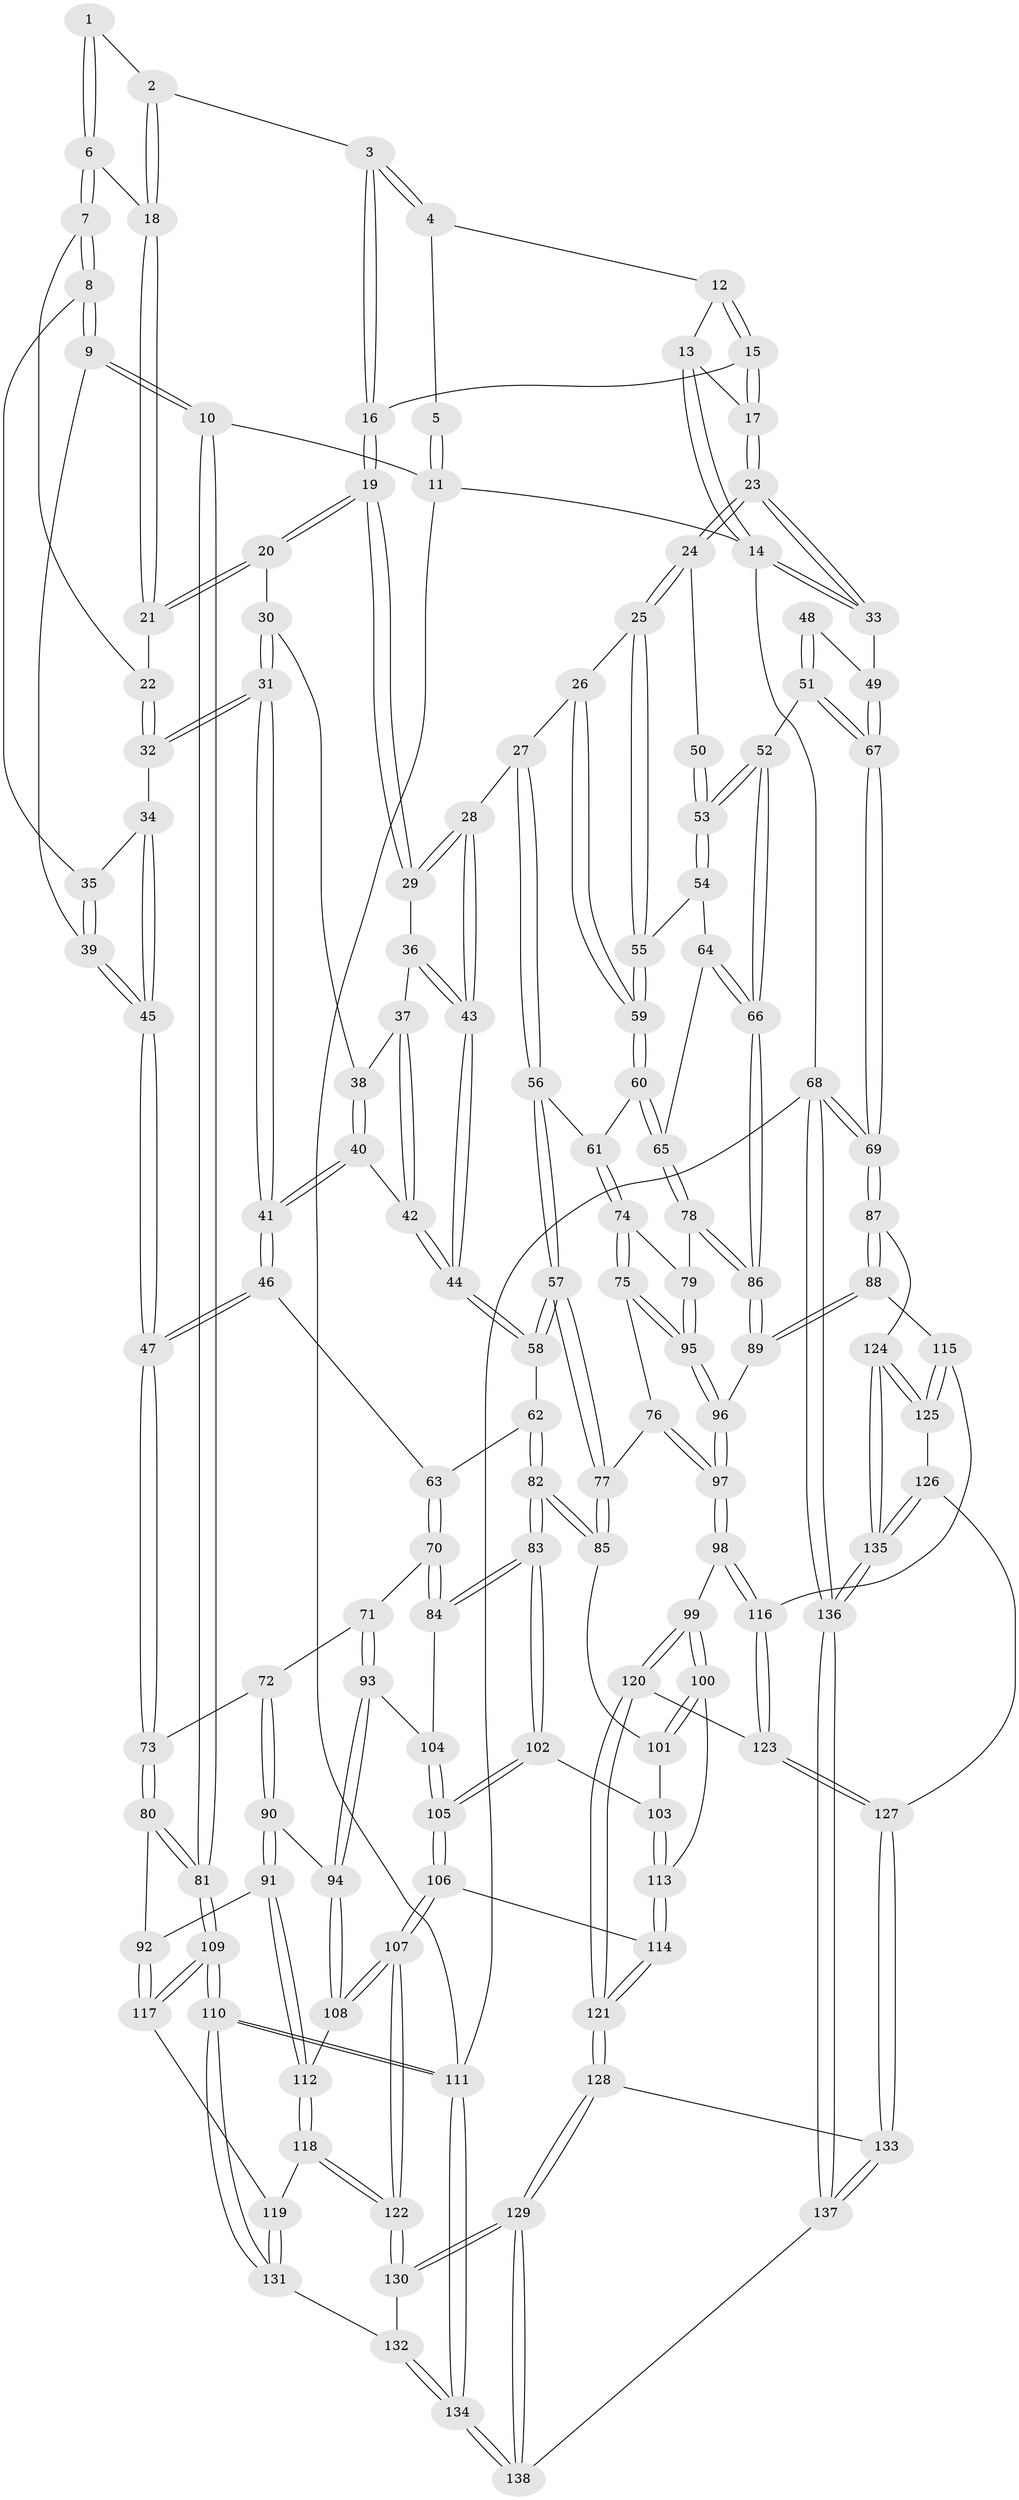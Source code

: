 // Generated by graph-tools (version 1.1) at 2025/27/03/15/25 16:27:57]
// undirected, 138 vertices, 342 edges
graph export_dot {
graph [start="1"]
  node [color=gray90,style=filled];
  1 [pos="+0.2709280335814861+0"];
  2 [pos="+0.4410057178070775+0.06866393436677737"];
  3 [pos="+0.48673721891573263+0.05511406418291222"];
  4 [pos="+0.5553501944843738+0"];
  5 [pos="+0.2695463136801419+0"];
  6 [pos="+0.26103076007906884+0.050981495357194005"];
  7 [pos="+0.14217896107322847+0.1528161493026979"];
  8 [pos="+0.07106094645291605+0.1666275467047019"];
  9 [pos="+0+0.14775693563595405"];
  10 [pos="+0+0.13861256497883398"];
  11 [pos="+0+0"];
  12 [pos="+0.6460449314788135+0"];
  13 [pos="+0.7920460945336909+0"];
  14 [pos="+1+0"];
  15 [pos="+0.6528058509628817+0.15767581356394683"];
  16 [pos="+0.5321078359766988+0.16073248229070214"];
  17 [pos="+0.6988418018651126+0.182091458581715"];
  18 [pos="+0.3521109108507889+0.11075861422377056"];
  19 [pos="+0.4966384825694524+0.23236453456954442"];
  20 [pos="+0.3831144901700956+0.2213400535099644"];
  21 [pos="+0.3522319696322471+0.18666862730868933"];
  22 [pos="+0.2496166365799779+0.21304124584110795"];
  23 [pos="+0.7372571163878943+0.21316212577967486"];
  24 [pos="+0.7374624293698544+0.27467198315208285"];
  25 [pos="+0.7275611013846782+0.2855488803997831"];
  26 [pos="+0.638647954699403+0.344738494847338"];
  27 [pos="+0.6306992103053225+0.34532695740393476"];
  28 [pos="+0.6135122721402213+0.33539970695460464"];
  29 [pos="+0.5007671336119629+0.248443213035155"];
  30 [pos="+0.3510322349119654+0.2866349436939236"];
  31 [pos="+0.2795794783480839+0.3125777968182994"];
  32 [pos="+0.27579355384786747+0.3103391048291078"];
  33 [pos="+1+0"];
  34 [pos="+0.22117834980130174+0.32366439017192106"];
  35 [pos="+0.17885124446594505+0.30087369937529174"];
  36 [pos="+0.4820251312209801+0.2882581779240578"];
  37 [pos="+0.40812547693086343+0.3196150441837542"];
  38 [pos="+0.36572416037368954+0.3070459727724118"];
  39 [pos="+0.1267302480424042+0.4145309851905697"];
  40 [pos="+0.37295505990052075+0.3977428509028609"];
  41 [pos="+0.30846384800928633+0.4203734271758635"];
  42 [pos="+0.4082439259572308+0.40020507653111387"];
  43 [pos="+0.4677746098469755+0.38415956268317786"];
  44 [pos="+0.4569493798416087+0.4152803178203509"];
  45 [pos="+0.16889913559123645+0.46136299571350053"];
  46 [pos="+0.2960849104154269+0.4402617580027114"];
  47 [pos="+0.17932056437894417+0.48322775956134906"];
  48 [pos="+0.8579790705508273+0.31157310465697324"];
  49 [pos="+1+0"];
  50 [pos="+0.7686250367040807+0.292070892117865"];
  51 [pos="+0.9418011640034244+0.46623953103370214"];
  52 [pos="+0.8971420180161586+0.47832931401355455"];
  53 [pos="+0.8321773322166259+0.4455081184453974"];
  54 [pos="+0.7652106017036027+0.44641009718419405"];
  55 [pos="+0.7550927892309872+0.44036995927987144"];
  56 [pos="+0.5354412021536576+0.4637418204613633"];
  57 [pos="+0.5011382690426532+0.4759772121281297"];
  58 [pos="+0.4899716714401514+0.4725298872679995"];
  59 [pos="+0.6800224187229557+0.45519659737688684"];
  60 [pos="+0.6668071118817139+0.5004231749734005"];
  61 [pos="+0.6491094372629758+0.5083655998812922"];
  62 [pos="+0.46819492891817754+0.48847031418736436"];
  63 [pos="+0.33636083915741233+0.48927368934631316"];
  64 [pos="+0.7581190275457589+0.4781914989875934"];
  65 [pos="+0.7257393966380091+0.5378933570612398"];
  66 [pos="+0.8307316522488475+0.552589840301022"];
  67 [pos="+1+0.4881146732175266"];
  68 [pos="+1+1"];
  69 [pos="+1+0.735471156997698"];
  70 [pos="+0.35460706256258406+0.6062323286685848"];
  71 [pos="+0.2546280870538209+0.5645410973543296"];
  72 [pos="+0.1732100432840276+0.5126769851157037"];
  73 [pos="+0.1715177023541015+0.5093031110510352"];
  74 [pos="+0.6314815893283715+0.5539462571324296"];
  75 [pos="+0.5533326493739251+0.5910141566061526"];
  76 [pos="+0.543970917022074+0.5924823307588243"];
  77 [pos="+0.542279427287234+0.5920459773074851"];
  78 [pos="+0.7280210611877314+0.5410857286776443"];
  79 [pos="+0.6592121958160551+0.6043138297206132"];
  80 [pos="+0.0013151880957534316+0.5705056635935"];
  81 [pos="+0+0.5331851150089135"];
  82 [pos="+0.3869891855022899+0.6055754866750649"];
  83 [pos="+0.3746664549266013+0.6160022061274611"];
  84 [pos="+0.35709746056343783+0.6092614864759223"];
  85 [pos="+0.5403067433818699+0.5939405670429001"];
  86 [pos="+0.796880649828801+0.5980510552940776"];
  87 [pos="+1+0.750332296839035"];
  88 [pos="+0.8040252191742588+0.652384160091176"];
  89 [pos="+0.795803042106209+0.6391122758346014"];
  90 [pos="+0.1782589161333106+0.6253435797422803"];
  91 [pos="+0.10591065344235948+0.6965864531411491"];
  92 [pos="+0.09199881399890626+0.6986249838988086"];
  93 [pos="+0.2504279169090188+0.666971453105645"];
  94 [pos="+0.23392973140681564+0.6752184633811057"];
  95 [pos="+0.6634312750792183+0.6395106673027078"];
  96 [pos="+0.6706288426046955+0.654648674976612"];
  97 [pos="+0.6237900337335909+0.72024335031298"];
  98 [pos="+0.6233362208166288+0.7217972550022983"];
  99 [pos="+0.5048517023345709+0.732883012938152"];
  100 [pos="+0.49734077920361386+0.7212693377724856"];
  101 [pos="+0.531928262971467+0.6097975266163471"];
  102 [pos="+0.38538552473258514+0.6386069385608791"];
  103 [pos="+0.4032075257018578+0.6624874737208335"];
  104 [pos="+0.2926015719173871+0.6552761205599008"];
  105 [pos="+0.3076445144473671+0.73575850050972"];
  106 [pos="+0.2888866264704271+0.8051328502004333"];
  107 [pos="+0.27398392237719604+0.8088767031650355"];
  108 [pos="+0.22641342989571878+0.7438331748094024"];
  109 [pos="+0+0.7266904445808371"];
  110 [pos="+0+1"];
  111 [pos="+0+1"];
  112 [pos="+0.17511697597392506+0.7387915752065642"];
  113 [pos="+0.4089901262665126+0.6729521081404483"];
  114 [pos="+0.35235649731915225+0.8087710204702444"];
  115 [pos="+0.7750054304006737+0.7507736317707938"];
  116 [pos="+0.6406767709239066+0.7533593495042061"];
  117 [pos="+0.055033512696764646+0.7613943218969714"];
  118 [pos="+0.11477082233280958+0.8313999092095102"];
  119 [pos="+0.08692947338058739+0.836913083592174"];
  120 [pos="+0.48160574800706457+0.8176528060123858"];
  121 [pos="+0.4411578379133285+0.862110524804537"];
  122 [pos="+0.2489143752180345+0.8461621691133512"];
  123 [pos="+0.6388791576301001+0.8429586707140911"];
  124 [pos="+0.9619086305997147+0.8440661424833642"];
  125 [pos="+0.7975882650614132+0.824975732931173"];
  126 [pos="+0.7473877178992421+0.8766944526123389"];
  127 [pos="+0.6537301589161056+0.8736597097440404"];
  128 [pos="+0.4416983342572215+0.8664240734359391"];
  129 [pos="+0.2526473542436535+1"];
  130 [pos="+0.23892184220379564+1"];
  131 [pos="+0.08627930775651159+0.8384221989262167"];
  132 [pos="+0.10868317580786367+0.9011017113596995"];
  133 [pos="+0.5642462085319273+1"];
  134 [pos="+0+1"];
  135 [pos="+0.8332065351225658+1"];
  136 [pos="+0.8077476198463687+1"];
  137 [pos="+0.57565156253766+1"];
  138 [pos="+0.23797298101475764+1"];
  1 -- 2;
  1 -- 6;
  1 -- 6;
  2 -- 3;
  2 -- 18;
  2 -- 18;
  3 -- 4;
  3 -- 4;
  3 -- 16;
  3 -- 16;
  4 -- 5;
  4 -- 12;
  5 -- 11;
  5 -- 11;
  6 -- 7;
  6 -- 7;
  6 -- 18;
  7 -- 8;
  7 -- 8;
  7 -- 22;
  8 -- 9;
  8 -- 9;
  8 -- 35;
  9 -- 10;
  9 -- 10;
  9 -- 39;
  10 -- 11;
  10 -- 81;
  10 -- 81;
  11 -- 14;
  11 -- 111;
  12 -- 13;
  12 -- 15;
  12 -- 15;
  13 -- 14;
  13 -- 14;
  13 -- 17;
  14 -- 33;
  14 -- 33;
  14 -- 68;
  15 -- 16;
  15 -- 17;
  15 -- 17;
  16 -- 19;
  16 -- 19;
  17 -- 23;
  17 -- 23;
  18 -- 21;
  18 -- 21;
  19 -- 20;
  19 -- 20;
  19 -- 29;
  19 -- 29;
  20 -- 21;
  20 -- 21;
  20 -- 30;
  21 -- 22;
  22 -- 32;
  22 -- 32;
  23 -- 24;
  23 -- 24;
  23 -- 33;
  23 -- 33;
  24 -- 25;
  24 -- 25;
  24 -- 50;
  25 -- 26;
  25 -- 55;
  25 -- 55;
  26 -- 27;
  26 -- 59;
  26 -- 59;
  27 -- 28;
  27 -- 56;
  27 -- 56;
  28 -- 29;
  28 -- 29;
  28 -- 43;
  28 -- 43;
  29 -- 36;
  30 -- 31;
  30 -- 31;
  30 -- 38;
  31 -- 32;
  31 -- 32;
  31 -- 41;
  31 -- 41;
  32 -- 34;
  33 -- 49;
  34 -- 35;
  34 -- 45;
  34 -- 45;
  35 -- 39;
  35 -- 39;
  36 -- 37;
  36 -- 43;
  36 -- 43;
  37 -- 38;
  37 -- 42;
  37 -- 42;
  38 -- 40;
  38 -- 40;
  39 -- 45;
  39 -- 45;
  40 -- 41;
  40 -- 41;
  40 -- 42;
  41 -- 46;
  41 -- 46;
  42 -- 44;
  42 -- 44;
  43 -- 44;
  43 -- 44;
  44 -- 58;
  44 -- 58;
  45 -- 47;
  45 -- 47;
  46 -- 47;
  46 -- 47;
  46 -- 63;
  47 -- 73;
  47 -- 73;
  48 -- 49;
  48 -- 51;
  48 -- 51;
  49 -- 67;
  49 -- 67;
  50 -- 53;
  50 -- 53;
  51 -- 52;
  51 -- 67;
  51 -- 67;
  52 -- 53;
  52 -- 53;
  52 -- 66;
  52 -- 66;
  53 -- 54;
  53 -- 54;
  54 -- 55;
  54 -- 64;
  55 -- 59;
  55 -- 59;
  56 -- 57;
  56 -- 57;
  56 -- 61;
  57 -- 58;
  57 -- 58;
  57 -- 77;
  57 -- 77;
  58 -- 62;
  59 -- 60;
  59 -- 60;
  60 -- 61;
  60 -- 65;
  60 -- 65;
  61 -- 74;
  61 -- 74;
  62 -- 63;
  62 -- 82;
  62 -- 82;
  63 -- 70;
  63 -- 70;
  64 -- 65;
  64 -- 66;
  64 -- 66;
  65 -- 78;
  65 -- 78;
  66 -- 86;
  66 -- 86;
  67 -- 69;
  67 -- 69;
  68 -- 69;
  68 -- 69;
  68 -- 136;
  68 -- 136;
  68 -- 111;
  69 -- 87;
  69 -- 87;
  70 -- 71;
  70 -- 84;
  70 -- 84;
  71 -- 72;
  71 -- 93;
  71 -- 93;
  72 -- 73;
  72 -- 90;
  72 -- 90;
  73 -- 80;
  73 -- 80;
  74 -- 75;
  74 -- 75;
  74 -- 79;
  75 -- 76;
  75 -- 95;
  75 -- 95;
  76 -- 77;
  76 -- 97;
  76 -- 97;
  77 -- 85;
  77 -- 85;
  78 -- 79;
  78 -- 86;
  78 -- 86;
  79 -- 95;
  79 -- 95;
  80 -- 81;
  80 -- 81;
  80 -- 92;
  81 -- 109;
  81 -- 109;
  82 -- 83;
  82 -- 83;
  82 -- 85;
  82 -- 85;
  83 -- 84;
  83 -- 84;
  83 -- 102;
  83 -- 102;
  84 -- 104;
  85 -- 101;
  86 -- 89;
  86 -- 89;
  87 -- 88;
  87 -- 88;
  87 -- 124;
  88 -- 89;
  88 -- 89;
  88 -- 115;
  89 -- 96;
  90 -- 91;
  90 -- 91;
  90 -- 94;
  91 -- 92;
  91 -- 112;
  91 -- 112;
  92 -- 117;
  92 -- 117;
  93 -- 94;
  93 -- 94;
  93 -- 104;
  94 -- 108;
  94 -- 108;
  95 -- 96;
  95 -- 96;
  96 -- 97;
  96 -- 97;
  97 -- 98;
  97 -- 98;
  98 -- 99;
  98 -- 116;
  98 -- 116;
  99 -- 100;
  99 -- 100;
  99 -- 120;
  99 -- 120;
  100 -- 101;
  100 -- 101;
  100 -- 113;
  101 -- 103;
  102 -- 103;
  102 -- 105;
  102 -- 105;
  103 -- 113;
  103 -- 113;
  104 -- 105;
  104 -- 105;
  105 -- 106;
  105 -- 106;
  106 -- 107;
  106 -- 107;
  106 -- 114;
  107 -- 108;
  107 -- 108;
  107 -- 122;
  107 -- 122;
  108 -- 112;
  109 -- 110;
  109 -- 110;
  109 -- 117;
  109 -- 117;
  110 -- 111;
  110 -- 111;
  110 -- 131;
  110 -- 131;
  111 -- 134;
  111 -- 134;
  112 -- 118;
  112 -- 118;
  113 -- 114;
  113 -- 114;
  114 -- 121;
  114 -- 121;
  115 -- 116;
  115 -- 125;
  115 -- 125;
  116 -- 123;
  116 -- 123;
  117 -- 119;
  118 -- 119;
  118 -- 122;
  118 -- 122;
  119 -- 131;
  119 -- 131;
  120 -- 121;
  120 -- 121;
  120 -- 123;
  121 -- 128;
  121 -- 128;
  122 -- 130;
  122 -- 130;
  123 -- 127;
  123 -- 127;
  124 -- 125;
  124 -- 125;
  124 -- 135;
  124 -- 135;
  125 -- 126;
  126 -- 127;
  126 -- 135;
  126 -- 135;
  127 -- 133;
  127 -- 133;
  128 -- 129;
  128 -- 129;
  128 -- 133;
  129 -- 130;
  129 -- 130;
  129 -- 138;
  129 -- 138;
  130 -- 132;
  131 -- 132;
  132 -- 134;
  132 -- 134;
  133 -- 137;
  133 -- 137;
  134 -- 138;
  134 -- 138;
  135 -- 136;
  135 -- 136;
  136 -- 137;
  136 -- 137;
  137 -- 138;
}
